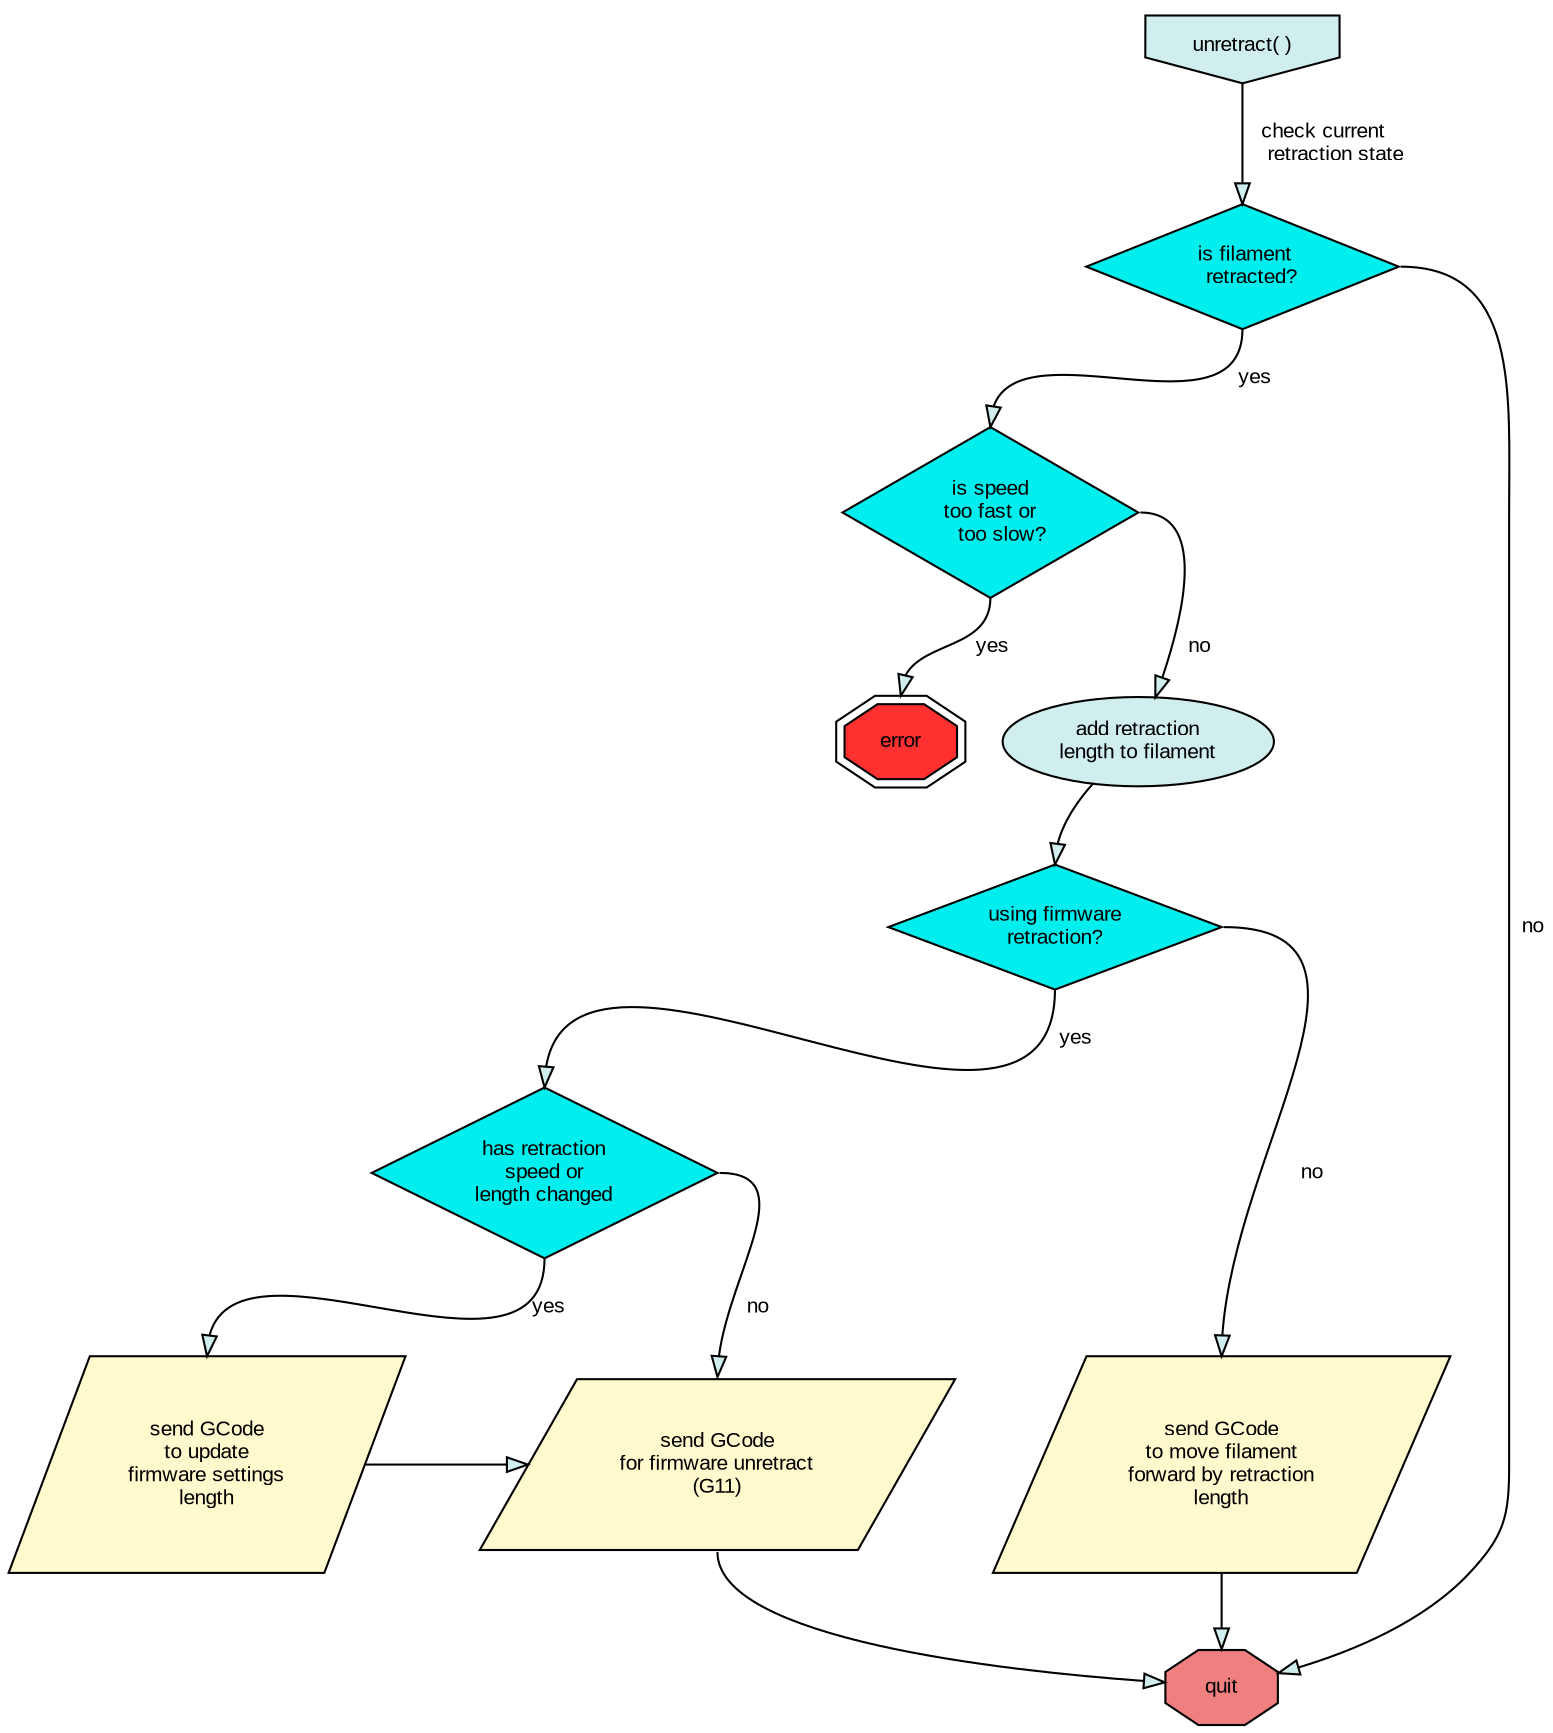 digraph unretract {
    splines="TRUE";

    node [style="filled", fillcolor="lightcyan2", fontsize="10", fontname="Arial"]

    edge [style="filled", fillcolor="lightcyan2", fontsize="10", fontname="Arial", compound=true]

    /* Entities */
    start [label=<unretract( )>, shape="invhouse" ]
    
    check [label=< is filament<br/>
    retracted? > shape="diamond",style=filled, fillcolor="cyan2"]
    
    speedcheck[label=<is speed<br/>too fast or<br/>
    too slow?> shape="diamond",style=filled, fillcolor="cyan2"]
    
    updatelength [label=<add retraction<br/>length to filament> shape="ellipse"]

    firmwarecheck [label=<using firmware<br/>retraction?> shape="diamond",style=filled, fillcolor="cyan2"]

    speedchangecheck[label=<has retraction<br/>speed or<br/>length changed> shape="diamond",style=filled, fillcolor="cyan2"]

    manualretraction[label=<send GCode<br/>to move filament<br/>forward by retraction<br/>length> shape="parallelogram",style="filled",fillcolor="lemonchiffon"]

    sendfirmwareupdate[label=<send GCode<br/>to update<br/>firmware settings<br/>length> shape="parallelogram",style="filled",fillcolor="lemonchiffon"]

    sendfirmware [label=<send GCode<br/>for firmware unretract<br/>(G11)> shape="parallelogram",style="filled",fillcolor="lemonchiffon"]

    quit [shape="octagon",style=filled, fillcolor="lightcoral"]

    error [shape="doubleoctagon",style=filled, fillcolor="firebrick1"]

    /* Relationships */
    start -> check:n [label=<check current<br/>
    retraction state>]
    
    check:e -> quit [label="  no"]

    check:s -> speedcheck:n [label="  yes"]

    speedcheck:s -> error:n [label=" yes"]

    speedcheck:e -> updatelength [label="  no"]

    updatelength -> firmwarecheck:n

    firmwarecheck:s -> speedchangecheck:n [label="  yes"]

    firmwarecheck:e -> manualretraction:n [label="  no"]

    manualretraction -> quit

    speedchangecheck:s -> sendfirmwareupdate:n [label="yes"]

    sendfirmwareupdate -> sendfirmware

    sendfirmware:s -> quit

    speedchangecheck:e -> sendfirmware:n [label="  no"]

    /* Ranks */
    { rank=same; sendfirmwareupdate; sendfirmware;manualretraction};
}
